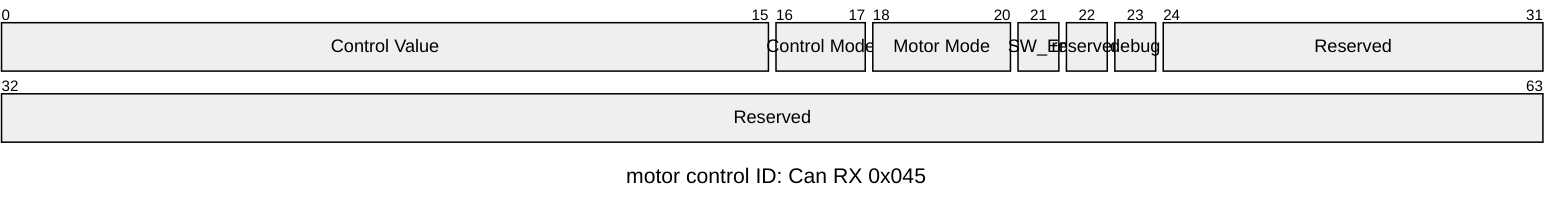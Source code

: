 ---
title: "motor control ID: Can RX 0x045"
---
packet-beta

+16: "Control Value"
+2: "Control Mode"
+3: "Motor Mode"
+1: "SW_En"
+1: "reserved"
+1: "debug"
+40: "Reserved"